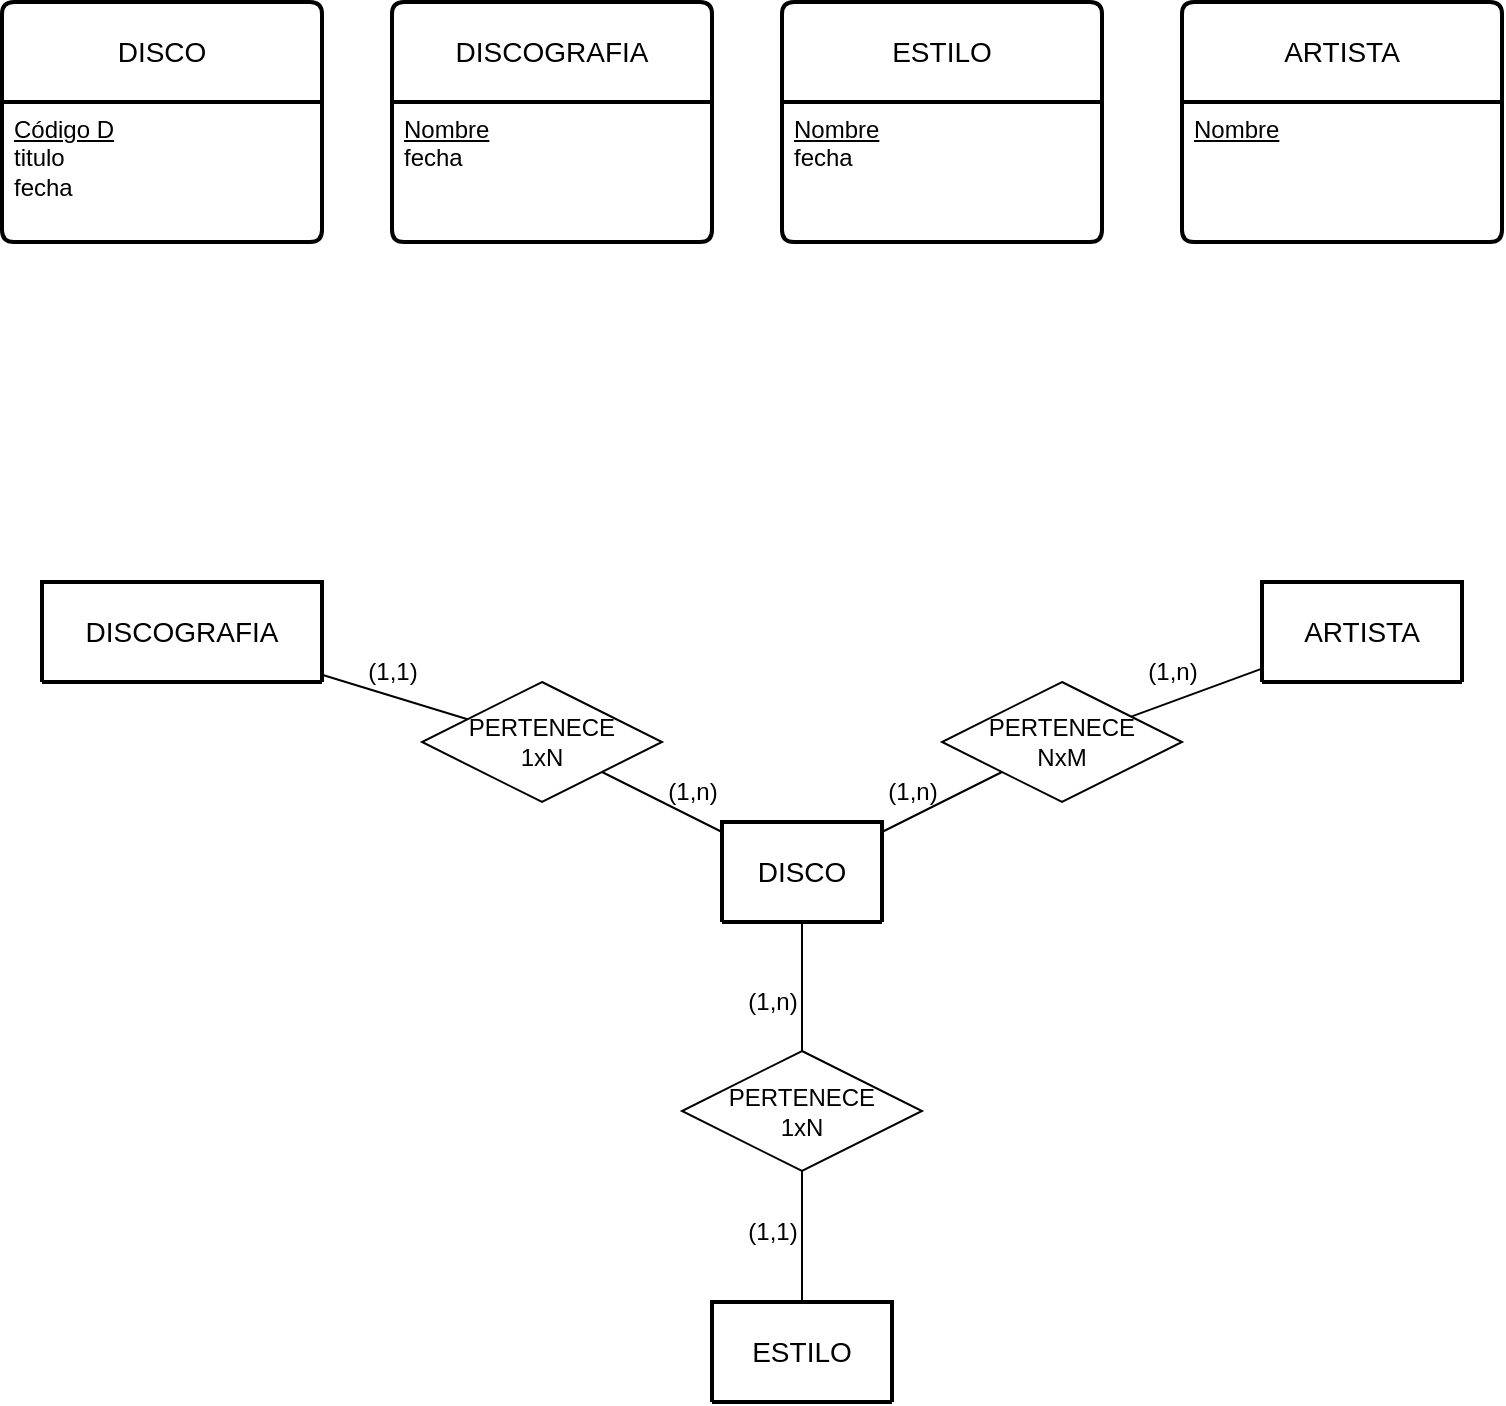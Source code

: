 <mxfile version="21.8.2" type="device">
  <diagram name="Página-1" id="v0mMYOzBrMoUEgsl4sp2">
    <mxGraphModel dx="862" dy="786" grid="1" gridSize="10" guides="1" tooltips="1" connect="1" arrows="1" fold="1" page="1" pageScale="1" pageWidth="827" pageHeight="1169" math="0" shadow="0">
      <root>
        <mxCell id="0" />
        <mxCell id="1" parent="0" />
        <mxCell id="fvj0852oMGPu424slbkt-1" value="DISCO" style="swimlane;childLayout=stackLayout;horizontal=1;startSize=50;horizontalStack=0;rounded=1;fontSize=14;fontStyle=0;strokeWidth=2;resizeParent=0;resizeLast=1;shadow=0;dashed=0;align=center;arcSize=4;whiteSpace=wrap;html=1;" vertex="1" parent="1">
          <mxGeometry x="40" y="70" width="160" height="120" as="geometry" />
        </mxCell>
        <mxCell id="fvj0852oMGPu424slbkt-2" value="&lt;u&gt;Código D&lt;/u&gt;&lt;br&gt;titulo&lt;br&gt;fecha" style="align=left;strokeColor=none;fillColor=none;spacingLeft=4;fontSize=12;verticalAlign=top;resizable=0;rotatable=0;part=1;html=1;" vertex="1" parent="fvj0852oMGPu424slbkt-1">
          <mxGeometry y="50" width="160" height="70" as="geometry" />
        </mxCell>
        <mxCell id="fvj0852oMGPu424slbkt-3" value="DISCOGRAFIA" style="swimlane;childLayout=stackLayout;horizontal=1;startSize=50;horizontalStack=0;rounded=1;fontSize=14;fontStyle=0;strokeWidth=2;resizeParent=0;resizeLast=1;shadow=0;dashed=0;align=center;arcSize=4;whiteSpace=wrap;html=1;" vertex="1" collapsed="1" parent="1">
          <mxGeometry x="60" y="360" width="140" height="50" as="geometry">
            <mxRectangle x="220" y="310" width="160" height="120" as="alternateBounds" />
          </mxGeometry>
        </mxCell>
        <mxCell id="fvj0852oMGPu424slbkt-4" value="&lt;u&gt;Nombre&lt;br&gt;&lt;/u&gt;fecha" style="align=left;strokeColor=none;fillColor=none;spacingLeft=4;fontSize=12;verticalAlign=top;resizable=0;rotatable=0;part=1;html=1;" vertex="1" parent="fvj0852oMGPu424slbkt-3">
          <mxGeometry y="50" width="160" height="70" as="geometry" />
        </mxCell>
        <mxCell id="fvj0852oMGPu424slbkt-5" value="ESTILO" style="swimlane;childLayout=stackLayout;horizontal=1;startSize=50;horizontalStack=0;rounded=1;fontSize=14;fontStyle=0;strokeWidth=2;resizeParent=0;resizeLast=1;shadow=0;dashed=0;align=center;arcSize=4;whiteSpace=wrap;html=1;" vertex="1" parent="1">
          <mxGeometry x="430" y="70" width="160" height="120" as="geometry" />
        </mxCell>
        <mxCell id="fvj0852oMGPu424slbkt-6" value="&lt;u&gt;Nombre&lt;/u&gt;&lt;br&gt;fecha" style="align=left;strokeColor=none;fillColor=none;spacingLeft=4;fontSize=12;verticalAlign=top;resizable=0;rotatable=0;part=1;html=1;" vertex="1" parent="fvj0852oMGPu424slbkt-5">
          <mxGeometry y="50" width="160" height="70" as="geometry" />
        </mxCell>
        <mxCell id="fvj0852oMGPu424slbkt-7" value="ARTISTA" style="swimlane;childLayout=stackLayout;horizontal=1;startSize=50;horizontalStack=0;rounded=1;fontSize=14;fontStyle=0;strokeWidth=2;resizeParent=0;resizeLast=1;shadow=0;dashed=0;align=center;arcSize=4;whiteSpace=wrap;html=1;" vertex="1" parent="1">
          <mxGeometry x="630" y="70" width="160" height="120" as="geometry" />
        </mxCell>
        <mxCell id="fvj0852oMGPu424slbkt-8" value="&lt;u&gt;Nombre&lt;/u&gt;&lt;br&gt;" style="align=left;strokeColor=none;fillColor=none;spacingLeft=4;fontSize=12;verticalAlign=top;resizable=0;rotatable=0;part=1;html=1;" vertex="1" parent="fvj0852oMGPu424slbkt-7">
          <mxGeometry y="50" width="160" height="70" as="geometry" />
        </mxCell>
        <mxCell id="fvj0852oMGPu424slbkt-9" value="DISCO" style="swimlane;childLayout=stackLayout;horizontal=1;startSize=50;horizontalStack=0;rounded=1;fontSize=14;fontStyle=0;strokeWidth=2;resizeParent=0;resizeLast=1;shadow=0;dashed=0;align=center;arcSize=4;whiteSpace=wrap;html=1;" vertex="1" collapsed="1" parent="1">
          <mxGeometry x="400" y="480" width="80" height="50" as="geometry">
            <mxRectangle x="60" y="380" width="160" height="120" as="alternateBounds" />
          </mxGeometry>
        </mxCell>
        <mxCell id="fvj0852oMGPu424slbkt-10" value="&lt;u&gt;Código D&lt;/u&gt;&lt;br&gt;titulo&lt;br&gt;fecha" style="align=left;strokeColor=none;fillColor=none;spacingLeft=4;fontSize=12;verticalAlign=top;resizable=0;rotatable=0;part=1;html=1;" vertex="1" parent="fvj0852oMGPu424slbkt-9">
          <mxGeometry y="50" width="160" height="70" as="geometry" />
        </mxCell>
        <mxCell id="fvj0852oMGPu424slbkt-11" value="DISCOGRAFIA" style="swimlane;childLayout=stackLayout;horizontal=1;startSize=50;horizontalStack=0;rounded=1;fontSize=14;fontStyle=0;strokeWidth=2;resizeParent=0;resizeLast=1;shadow=0;dashed=0;align=center;arcSize=4;whiteSpace=wrap;html=1;" vertex="1" parent="1">
          <mxGeometry x="235" y="70" width="160" height="120" as="geometry" />
        </mxCell>
        <mxCell id="fvj0852oMGPu424slbkt-12" value="&lt;u&gt;Nombre&lt;br&gt;&lt;/u&gt;fecha" style="align=left;strokeColor=none;fillColor=none;spacingLeft=4;fontSize=12;verticalAlign=top;resizable=0;rotatable=0;part=1;html=1;" vertex="1" parent="fvj0852oMGPu424slbkt-11">
          <mxGeometry y="50" width="160" height="70" as="geometry" />
        </mxCell>
        <mxCell id="fvj0852oMGPu424slbkt-13" value="ESTILO" style="swimlane;childLayout=stackLayout;horizontal=1;startSize=50;horizontalStack=0;rounded=1;fontSize=14;fontStyle=0;strokeWidth=2;resizeParent=0;resizeLast=1;shadow=0;dashed=0;align=center;arcSize=4;whiteSpace=wrap;html=1;" vertex="1" collapsed="1" parent="1">
          <mxGeometry x="395" y="720" width="90" height="50" as="geometry">
            <mxRectangle x="220" y="590" width="160" height="120" as="alternateBounds" />
          </mxGeometry>
        </mxCell>
        <mxCell id="fvj0852oMGPu424slbkt-14" value="&lt;u&gt;Nombre&lt;/u&gt;&lt;br&gt;fecha" style="align=left;strokeColor=none;fillColor=none;spacingLeft=4;fontSize=12;verticalAlign=top;resizable=0;rotatable=0;part=1;html=1;" vertex="1" parent="fvj0852oMGPu424slbkt-13">
          <mxGeometry y="50" width="160" height="70" as="geometry" />
        </mxCell>
        <mxCell id="fvj0852oMGPu424slbkt-16" value="ARTISTA" style="swimlane;childLayout=stackLayout;horizontal=1;startSize=50;horizontalStack=0;rounded=1;fontSize=14;fontStyle=0;strokeWidth=2;resizeParent=0;resizeLast=1;shadow=0;dashed=0;align=center;arcSize=4;whiteSpace=wrap;html=1;" vertex="1" collapsed="1" parent="1">
          <mxGeometry x="670" y="360" width="100" height="50" as="geometry">
            <mxRectangle x="570" y="400" width="160" height="120" as="alternateBounds" />
          </mxGeometry>
        </mxCell>
        <mxCell id="fvj0852oMGPu424slbkt-17" value="&lt;u&gt;Nombre&lt;/u&gt;&lt;br&gt;" style="align=left;strokeColor=none;fillColor=none;spacingLeft=4;fontSize=12;verticalAlign=top;resizable=0;rotatable=0;part=1;html=1;" vertex="1" parent="fvj0852oMGPu424slbkt-16">
          <mxGeometry y="50" width="160" height="70" as="geometry" />
        </mxCell>
        <mxCell id="fvj0852oMGPu424slbkt-19" value="PERTENECE&lt;br&gt;1xN" style="shape=rhombus;perimeter=rhombusPerimeter;whiteSpace=wrap;html=1;align=center;" vertex="1" parent="1">
          <mxGeometry x="250" y="410" width="120" height="60" as="geometry" />
        </mxCell>
        <mxCell id="fvj0852oMGPu424slbkt-20" value="PERTENECE&lt;br&gt;NxM" style="shape=rhombus;perimeter=rhombusPerimeter;whiteSpace=wrap;html=1;align=center;" vertex="1" parent="1">
          <mxGeometry x="510" y="410" width="120" height="60" as="geometry" />
        </mxCell>
        <mxCell id="fvj0852oMGPu424slbkt-21" value="PERTENECE&lt;br&gt;1xN" style="shape=rhombus;perimeter=rhombusPerimeter;whiteSpace=wrap;html=1;align=center;" vertex="1" parent="1">
          <mxGeometry x="380" y="594.5" width="120" height="60" as="geometry" />
        </mxCell>
        <mxCell id="fvj0852oMGPu424slbkt-22" value="" style="endArrow=none;html=1;rounded=0;" edge="1" parent="1" source="fvj0852oMGPu424slbkt-3" target="fvj0852oMGPu424slbkt-19">
          <mxGeometry relative="1" as="geometry">
            <mxPoint x="330" y="400" as="sourcePoint" />
            <mxPoint x="490" y="400" as="targetPoint" />
          </mxGeometry>
        </mxCell>
        <mxCell id="fvj0852oMGPu424slbkt-23" value="" style="endArrow=none;html=1;rounded=0;" edge="1" parent="1" source="fvj0852oMGPu424slbkt-19" target="fvj0852oMGPu424slbkt-9">
          <mxGeometry relative="1" as="geometry">
            <mxPoint x="210" y="419" as="sourcePoint" />
            <mxPoint x="264" y="438" as="targetPoint" />
          </mxGeometry>
        </mxCell>
        <mxCell id="fvj0852oMGPu424slbkt-24" value="" style="endArrow=none;html=1;rounded=0;" edge="1" parent="1" source="fvj0852oMGPu424slbkt-20" target="fvj0852oMGPu424slbkt-9">
          <mxGeometry relative="1" as="geometry">
            <mxPoint x="334" y="463" as="sourcePoint" />
            <mxPoint x="400" y="489" as="targetPoint" />
          </mxGeometry>
        </mxCell>
        <mxCell id="fvj0852oMGPu424slbkt-25" value="" style="endArrow=none;html=1;rounded=0;" edge="1" parent="1" source="fvj0852oMGPu424slbkt-20" target="fvj0852oMGPu424slbkt-16">
          <mxGeometry relative="1" as="geometry">
            <mxPoint x="546" y="463" as="sourcePoint" />
            <mxPoint x="480" y="489" as="targetPoint" />
          </mxGeometry>
        </mxCell>
        <mxCell id="fvj0852oMGPu424slbkt-26" value="" style="endArrow=none;html=1;rounded=0;" edge="1" parent="1" source="fvj0852oMGPu424slbkt-9" target="fvj0852oMGPu424slbkt-21">
          <mxGeometry relative="1" as="geometry">
            <mxPoint x="625" y="447" as="sourcePoint" />
            <mxPoint x="690" y="423" as="targetPoint" />
          </mxGeometry>
        </mxCell>
        <mxCell id="fvj0852oMGPu424slbkt-27" value="" style="endArrow=none;html=1;rounded=0;" edge="1" parent="1" source="fvj0852oMGPu424slbkt-13" target="fvj0852oMGPu424slbkt-21">
          <mxGeometry relative="1" as="geometry">
            <mxPoint x="450" y="540" as="sourcePoint" />
            <mxPoint x="450" y="605" as="targetPoint" />
          </mxGeometry>
        </mxCell>
        <mxCell id="fvj0852oMGPu424slbkt-28" value="(1,1)" style="text;html=1;align=center;verticalAlign=middle;resizable=0;points=[];autosize=1;strokeColor=none;fillColor=none;" vertex="1" parent="1">
          <mxGeometry x="210" y="390" width="50" height="30" as="geometry" />
        </mxCell>
        <mxCell id="fvj0852oMGPu424slbkt-29" value="(1,n)" style="text;html=1;align=center;verticalAlign=middle;resizable=0;points=[];autosize=1;strokeColor=none;fillColor=none;" vertex="1" parent="1">
          <mxGeometry x="360" y="450" width="50" height="30" as="geometry" />
        </mxCell>
        <mxCell id="fvj0852oMGPu424slbkt-30" value="(1,n)" style="text;html=1;align=center;verticalAlign=middle;resizable=0;points=[];autosize=1;strokeColor=none;fillColor=none;" vertex="1" parent="1">
          <mxGeometry x="470" y="450" width="50" height="30" as="geometry" />
        </mxCell>
        <mxCell id="fvj0852oMGPu424slbkt-31" value="(1,n)" style="text;html=1;align=center;verticalAlign=middle;resizable=0;points=[];autosize=1;strokeColor=none;fillColor=none;" vertex="1" parent="1">
          <mxGeometry x="600" y="390" width="50" height="30" as="geometry" />
        </mxCell>
        <mxCell id="fvj0852oMGPu424slbkt-32" value="(1,n)" style="text;html=1;align=center;verticalAlign=middle;resizable=0;points=[];autosize=1;strokeColor=none;fillColor=none;" vertex="1" parent="1">
          <mxGeometry x="400" y="555" width="50" height="30" as="geometry" />
        </mxCell>
        <mxCell id="fvj0852oMGPu424slbkt-33" value="(1,1)" style="text;html=1;align=center;verticalAlign=middle;resizable=0;points=[];autosize=1;strokeColor=none;fillColor=none;" vertex="1" parent="1">
          <mxGeometry x="400" y="670" width="50" height="30" as="geometry" />
        </mxCell>
      </root>
    </mxGraphModel>
  </diagram>
</mxfile>
